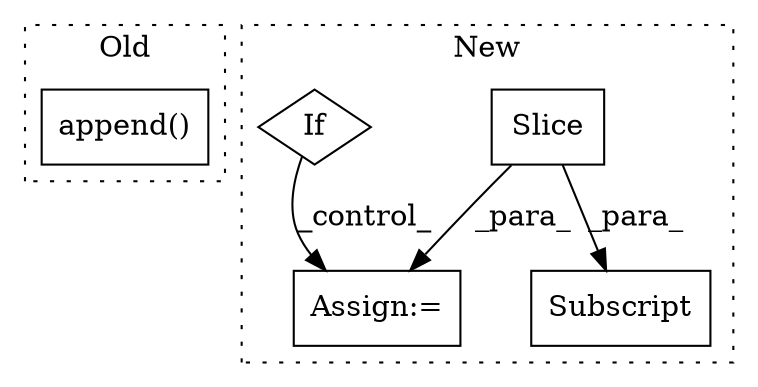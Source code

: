 digraph G {
subgraph cluster0 {
1 [label="append()" a="75" s="20190,20263" l="14,1" shape="box"];
label = "Old";
style="dotted";
}
subgraph cluster1 {
2 [label="Slice" a="80" s="22552" l="16" shape="box"];
3 [label="Subscript" a="63" s="22528,0" l="41,0" shape="box"];
4 [label="Assign:=" a="68" s="22525" l="3" shape="box"];
5 [label="If" a="96" s="22091" l="0" shape="diamond"];
label = "New";
style="dotted";
}
2 -> 4 [label="_para_"];
2 -> 3 [label="_para_"];
5 -> 4 [label="_control_"];
}